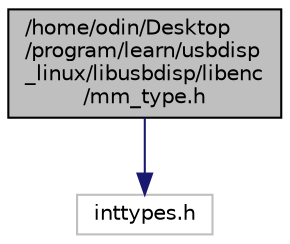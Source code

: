 digraph "/home/odin/Desktop/program/learn/usbdisp_linux/libusbdisp/libenc/mm_type.h"
{
 // LATEX_PDF_SIZE
  edge [fontname="Helvetica",fontsize="10",labelfontname="Helvetica",labelfontsize="10"];
  node [fontname="Helvetica",fontsize="10",shape=record];
  Node1 [label="/home/odin/Desktop\l/program/learn/usbdisp\l_linux/libusbdisp/libenc\l/mm_type.h",height=0.2,width=0.4,color="black", fillcolor="grey75", style="filled", fontcolor="black",tooltip=" "];
  Node1 -> Node2 [color="midnightblue",fontsize="10",style="solid"];
  Node2 [label="inttypes.h",height=0.2,width=0.4,color="grey75", fillcolor="white", style="filled",tooltip=" "];
}

